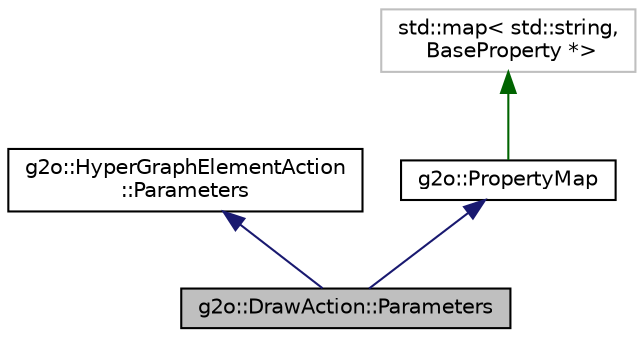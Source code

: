 digraph "g2o::DrawAction::Parameters"
{
  edge [fontname="Helvetica",fontsize="10",labelfontname="Helvetica",labelfontsize="10"];
  node [fontname="Helvetica",fontsize="10",shape=record];
  Node0 [label="g2o::DrawAction::Parameters",height=0.2,width=0.4,color="black", fillcolor="grey75", style="filled", fontcolor="black"];
  Node1 -> Node0 [dir="back",color="midnightblue",fontsize="10",style="solid",fontname="Helvetica"];
  Node1 [label="g2o::HyperGraphElementAction\l::Parameters",height=0.2,width=0.4,color="black", fillcolor="white", style="filled",URL="$structg2o_1_1_hyper_graph_element_action_1_1_parameters.html"];
  Node2 -> Node0 [dir="back",color="midnightblue",fontsize="10",style="solid",fontname="Helvetica"];
  Node2 [label="g2o::PropertyMap",height=0.2,width=0.4,color="black", fillcolor="white", style="filled",URL="$classg2o_1_1_property_map.html",tooltip="a collection of properties mapping from name to the property itself "];
  Node3 -> Node2 [dir="back",color="darkgreen",fontsize="10",style="solid",fontname="Helvetica"];
  Node3 [label="std::map\< std::string,\l BaseProperty *\>",height=0.2,width=0.4,color="grey75", fillcolor="white", style="filled"];
}
